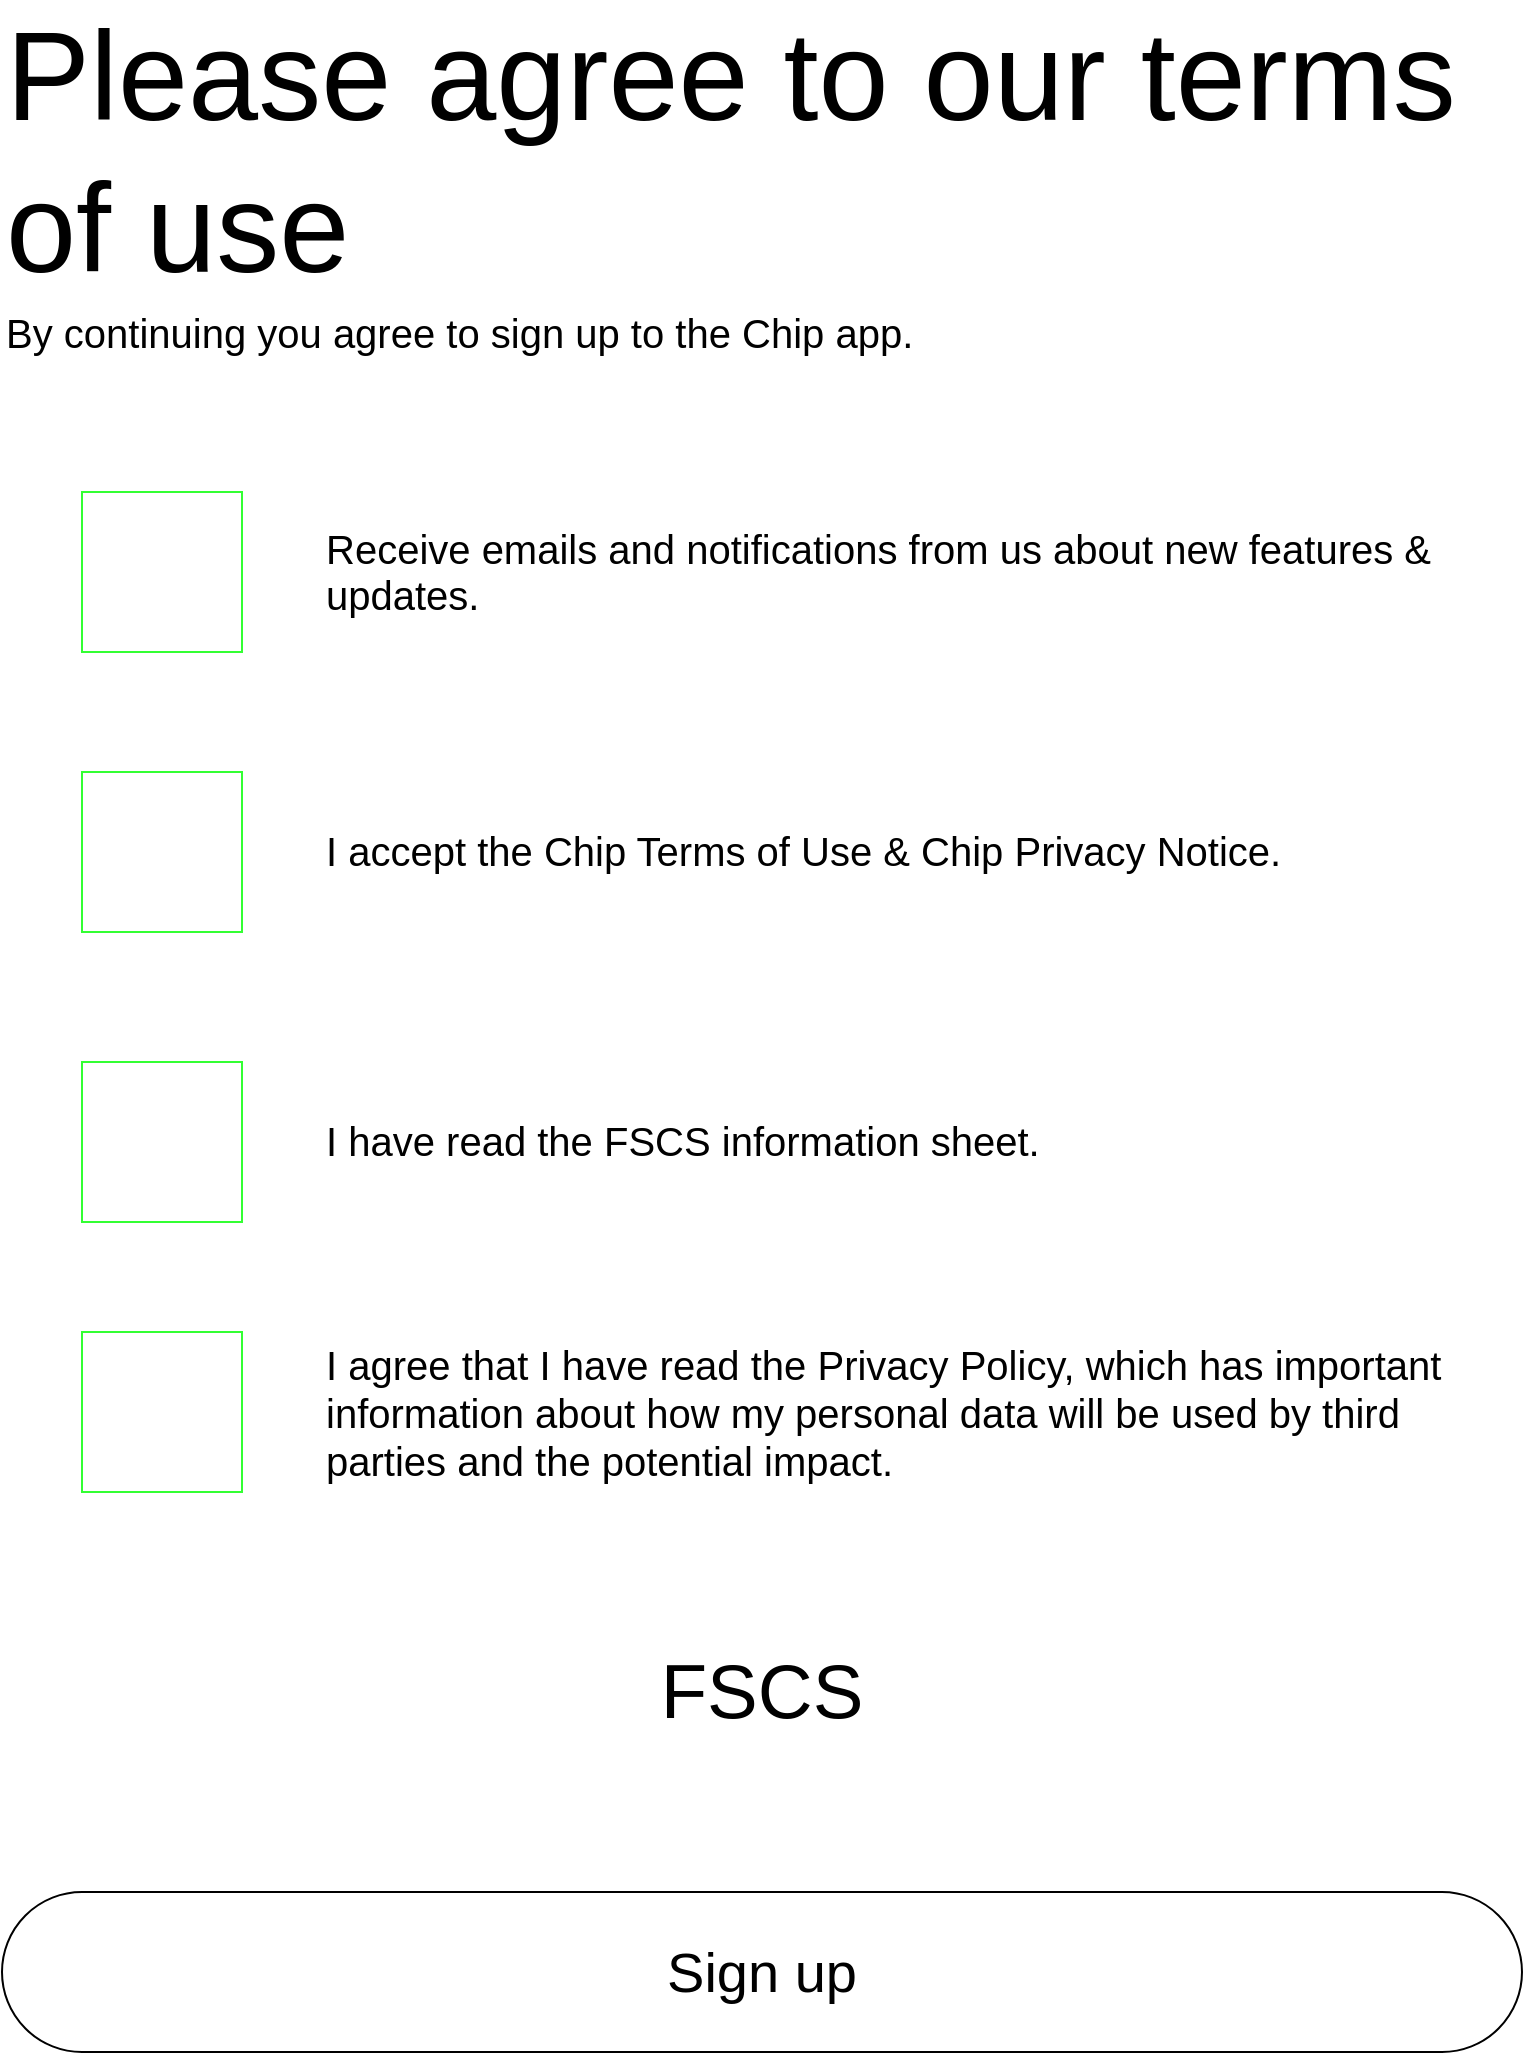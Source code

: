<mxfile version="24.5.2" type="github">
  <diagram name="Page-1" id="QxWBJM1XJGzlph5OFN4x">
    <mxGraphModel dx="2049" dy="1136" grid="1" gridSize="10" guides="1" tooltips="1" connect="1" arrows="1" fold="1" page="1" pageScale="1" pageWidth="827" pageHeight="1169" math="0" shadow="0">
      <root>
        <mxCell id="0" />
        <mxCell id="1" parent="0" />
        <mxCell id="VzF7PWlAUvramZXXkXj8-1" value="Please agree to our terms of use" style="text;html=1;align=left;verticalAlign=middle;whiteSpace=wrap;rounded=0;fontSize=63;" vertex="1" parent="1">
          <mxGeometry x="40" y="60" width="760" height="140" as="geometry" />
        </mxCell>
        <mxCell id="VzF7PWlAUvramZXXkXj8-2" value="By continuing you agree to sign up to the Chip app." style="text;html=1;align=left;verticalAlign=middle;whiteSpace=wrap;rounded=0;fontSize=20;" vertex="1" parent="1">
          <mxGeometry x="40" y="200" width="760" height="40" as="geometry" />
        </mxCell>
        <mxCell id="VzF7PWlAUvramZXXkXj8-3" value="" style="whiteSpace=wrap;html=1;aspect=fixed;strokeColor=#33FF33;" vertex="1" parent="1">
          <mxGeometry x="80" y="300" width="80" height="80" as="geometry" />
        </mxCell>
        <mxCell id="VzF7PWlAUvramZXXkXj8-4" value="" style="whiteSpace=wrap;html=1;aspect=fixed;strokeColor=#33FF33;" vertex="1" parent="1">
          <mxGeometry x="80" y="440" width="80" height="80" as="geometry" />
        </mxCell>
        <mxCell id="VzF7PWlAUvramZXXkXj8-5" value="" style="whiteSpace=wrap;html=1;aspect=fixed;strokeColor=#33FF33;" vertex="1" parent="1">
          <mxGeometry x="80" y="585" width="80" height="80" as="geometry" />
        </mxCell>
        <mxCell id="VzF7PWlAUvramZXXkXj8-6" value="" style="whiteSpace=wrap;html=1;aspect=fixed;strokeColor=#33FF33;" vertex="1" parent="1">
          <mxGeometry x="80" y="720" width="80" height="80" as="geometry" />
        </mxCell>
        <mxCell id="VzF7PWlAUvramZXXkXj8-7" value="&lt;p class=&quot;p1&quot; style=&quot;margin: 0px; font-variant-numeric: normal; font-variant-east-asian: normal; font-variant-alternates: normal; font-kerning: auto; font-optical-sizing: auto; font-feature-settings: normal; font-variation-settings: normal; font-variant-position: normal; font-stretch: normal; font-size: 20px; line-height: normal; background-color: rgb(255, 255, 255);&quot;&gt;Receive emails and notifications from us about new features &amp;amp; updates.&lt;/p&gt;" style="text;html=1;align=left;verticalAlign=middle;whiteSpace=wrap;rounded=0;fontSize=20;fontColor=default;fontFamily=Helvetica;" vertex="1" parent="1">
          <mxGeometry x="200" y="305" width="600" height="70" as="geometry" />
        </mxCell>
        <mxCell id="VzF7PWlAUvramZXXkXj8-8" value="&lt;p class=&quot;p1&quot; style=&quot;margin: 0px; font-variant-numeric: normal; font-variant-east-asian: normal; font-variant-alternates: normal; font-kerning: auto; font-optical-sizing: auto; font-feature-settings: normal; font-variation-settings: normal; font-variant-position: normal; font-stretch: normal; font-size: 20px; line-height: normal; background-color: rgb(255, 255, 255);&quot;&gt;I accept the Chip Terms of Use &amp;amp; Chip Privacy Notice.&lt;/p&gt;" style="text;html=1;align=left;verticalAlign=middle;whiteSpace=wrap;rounded=0;fontSize=20;fontColor=default;fontFamily=Helvetica;" vertex="1" parent="1">
          <mxGeometry x="200" y="445" width="600" height="70" as="geometry" />
        </mxCell>
        <mxCell id="VzF7PWlAUvramZXXkXj8-9" value="&lt;p class=&quot;p1&quot; style=&quot;margin: 0px; font-variant-numeric: normal; font-variant-east-asian: normal; font-variant-alternates: normal; font-kerning: auto; font-optical-sizing: auto; font-feature-settings: normal; font-variation-settings: normal; font-variant-position: normal; font-stretch: normal; font-size: 20px; line-height: normal; background-color: rgb(255, 255, 255);&quot;&gt;I have read the FSCS information sheet.&lt;/p&gt;" style="text;html=1;align=left;verticalAlign=middle;whiteSpace=wrap;rounded=0;fontSize=20;fontColor=default;fontFamily=Helvetica;" vertex="1" parent="1">
          <mxGeometry x="200" y="590" width="600" height="70" as="geometry" />
        </mxCell>
        <mxCell id="VzF7PWlAUvramZXXkXj8-10" value="&lt;span style=&quot;background-color: rgb(255, 255, 255); font-size: 20px;&quot;&gt;I agree that I have read the Privacy Policy, which has important information about how my personal data will be used by third parties and the potential impact.&lt;/span&gt;" style="text;html=1;align=left;verticalAlign=middle;whiteSpace=wrap;rounded=0;fontSize=20;fontColor=default;fontFamily=Helvetica;" vertex="1" parent="1">
          <mxGeometry x="200" y="725" width="600" height="70" as="geometry" />
        </mxCell>
        <mxCell id="VzF7PWlAUvramZXXkXj8-11" value="FSCS" style="text;html=1;align=center;verticalAlign=middle;whiteSpace=wrap;rounded=0;fontSize=38;" vertex="1" parent="1">
          <mxGeometry x="290" y="860" width="260" height="80" as="geometry" />
        </mxCell>
        <mxCell id="VzF7PWlAUvramZXXkXj8-12" value="Sign up" style="rounded=1;whiteSpace=wrap;html=1;arcSize=50;fontSize=28;" vertex="1" parent="1">
          <mxGeometry x="40" y="1000" width="760" height="80" as="geometry" />
        </mxCell>
      </root>
    </mxGraphModel>
  </diagram>
</mxfile>
